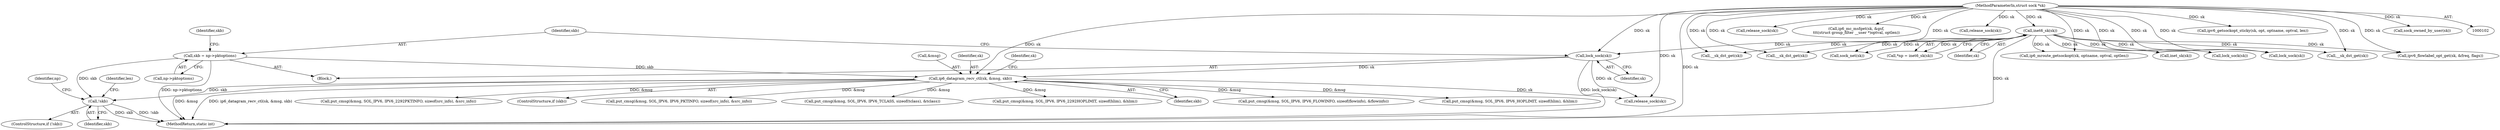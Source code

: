 digraph "0_linux_45f6fad84cc305103b28d73482b344d7f5b76f39_10@pointer" {
"1000267" [label="(Call,!skb)"];
"1000252" [label="(Call,skb = np->pktoptions)"];
"1000259" [label="(Call,ip6_datagram_recv_ctl(sk, &msg, skb))"];
"1000250" [label="(Call,lock_sock(sk))"];
"1000113" [label="(Call,inet6_sk(sk))"];
"1000103" [label="(MethodParameterIn,struct sock *sk)"];
"1000602" [label="(Call,release_sock(sk))"];
"1000414" [label="(Call,put_cmsg(&msg, SOL_IPV6, IPV6_2292PKTINFO, sizeof(src_info), &src_info))"];
"1000210" [label="(Call,ip6_mc_msfget(sk, &gsf,\n\t\t\t(struct group_filter __user *)optval, optlen))"];
"1000113" [label="(Call,inet6_sk(sk))"];
"1000723" [label="(Call,__sk_dst_get(sk))"];
"1000264" [label="(Call,release_sock(sk))"];
"1000265" [label="(Identifier,sk)"];
"1000584" [label="(Call,lock_sock(sk))"];
"1000257" [label="(ControlStructure,if (skb))"];
"1000218" [label="(Call,release_sock(sk))"];
"1000472" [label="(Identifier,len)"];
"1000925" [label="(Call,ipv6_flowlabel_opt_get(sk, &freq, flags))"];
"1000312" [label="(Call,put_cmsg(&msg, SOL_IPV6, IPV6_PKTINFO, sizeof(src_info), &src_info))"];
"1000261" [label="(Call,&msg)"];
"1000824" [label="(Call,sock_net(sk))"];
"1000806" [label="(Call,__sk_dst_get(sk))"];
"1000363" [label="(Call,put_cmsg(&msg, SOL_IPV6, IPV6_TCLASS, sizeof(tclass), &tclass))"];
"1000438" [label="(Call,put_cmsg(&msg, SOL_IPV6, IPV6_2292HOPLIMIT, sizeof(hlim), &hlim))"];
"1000254" [label="(Call,np->pktoptions)"];
"1000251" [label="(Identifier,sk)"];
"1000111" [label="(Call,*np = inet6_sk(sk))"];
"1000259" [label="(Call,ip6_datagram_recv_ctl(sk, &msg, skb))"];
"1000253" [label="(Identifier,skb)"];
"1000489" [label="(Call,__sk_dst_get(sk))"];
"1001039" [label="(MethodReturn,static int)"];
"1000252" [label="(Call,skb = np->pktoptions)"];
"1000223" [label="(Block,)"];
"1000250" [label="(Call,lock_sock(sk))"];
"1000121" [label="(Call,ip6_mroute_getsockopt(sk, optname, optval, optlen))"];
"1000596" [label="(Call,ipv6_getsockopt_sticky(sk, opt, optname, optval, len))"];
"1000206" [label="(Call,lock_sock(sk))"];
"1000114" [label="(Identifier,sk)"];
"1000263" [label="(Identifier,skb)"];
"1000462" [label="(Call,put_cmsg(&msg, SOL_IPV6, IPV6_FLOWINFO, sizeof(flowinfo), &flowinfo))"];
"1000103" [label="(MethodParameterIn,struct sock *sk)"];
"1000268" [label="(Identifier,skb)"];
"1000258" [label="(Identifier,skb)"];
"1000260" [label="(Identifier,sk)"];
"1000764" [label="(Call,inet_sk(sk))"];
"1000267" [label="(Call,!skb)"];
"1000274" [label="(Identifier,np)"];
"1000336" [label="(Call,put_cmsg(&msg, SOL_IPV6, IPV6_HOPLIMIT, sizeof(hlim), &hlim))"];
"1000592" [label="(Call,sock_owned_by_user(sk))"];
"1000266" [label="(ControlStructure,if (!skb))"];
"1000267" -> "1000266"  [label="AST: "];
"1000267" -> "1000268"  [label="CFG: "];
"1000268" -> "1000267"  [label="AST: "];
"1000274" -> "1000267"  [label="CFG: "];
"1000472" -> "1000267"  [label="CFG: "];
"1000267" -> "1001039"  [label="DDG: skb"];
"1000267" -> "1001039"  [label="DDG: !skb"];
"1000252" -> "1000267"  [label="DDG: skb"];
"1000259" -> "1000267"  [label="DDG: skb"];
"1000252" -> "1000223"  [label="AST: "];
"1000252" -> "1000254"  [label="CFG: "];
"1000253" -> "1000252"  [label="AST: "];
"1000254" -> "1000252"  [label="AST: "];
"1000258" -> "1000252"  [label="CFG: "];
"1000252" -> "1001039"  [label="DDG: np->pktoptions"];
"1000252" -> "1000259"  [label="DDG: skb"];
"1000259" -> "1000257"  [label="AST: "];
"1000259" -> "1000263"  [label="CFG: "];
"1000260" -> "1000259"  [label="AST: "];
"1000261" -> "1000259"  [label="AST: "];
"1000263" -> "1000259"  [label="AST: "];
"1000265" -> "1000259"  [label="CFG: "];
"1000259" -> "1001039"  [label="DDG: ip6_datagram_recv_ctl(sk, &msg, skb)"];
"1000259" -> "1001039"  [label="DDG: &msg"];
"1000250" -> "1000259"  [label="DDG: sk"];
"1000103" -> "1000259"  [label="DDG: sk"];
"1000259" -> "1000264"  [label="DDG: sk"];
"1000259" -> "1000312"  [label="DDG: &msg"];
"1000259" -> "1000336"  [label="DDG: &msg"];
"1000259" -> "1000363"  [label="DDG: &msg"];
"1000259" -> "1000414"  [label="DDG: &msg"];
"1000259" -> "1000438"  [label="DDG: &msg"];
"1000259" -> "1000462"  [label="DDG: &msg"];
"1000250" -> "1000223"  [label="AST: "];
"1000250" -> "1000251"  [label="CFG: "];
"1000251" -> "1000250"  [label="AST: "];
"1000253" -> "1000250"  [label="CFG: "];
"1000250" -> "1001039"  [label="DDG: lock_sock(sk)"];
"1000113" -> "1000250"  [label="DDG: sk"];
"1000103" -> "1000250"  [label="DDG: sk"];
"1000250" -> "1000264"  [label="DDG: sk"];
"1000113" -> "1000111"  [label="AST: "];
"1000113" -> "1000114"  [label="CFG: "];
"1000114" -> "1000113"  [label="AST: "];
"1000111" -> "1000113"  [label="CFG: "];
"1000113" -> "1001039"  [label="DDG: sk"];
"1000113" -> "1000111"  [label="DDG: sk"];
"1000103" -> "1000113"  [label="DDG: sk"];
"1000113" -> "1000121"  [label="DDG: sk"];
"1000113" -> "1000206"  [label="DDG: sk"];
"1000113" -> "1000489"  [label="DDG: sk"];
"1000113" -> "1000584"  [label="DDG: sk"];
"1000113" -> "1000723"  [label="DDG: sk"];
"1000113" -> "1000764"  [label="DDG: sk"];
"1000113" -> "1000806"  [label="DDG: sk"];
"1000113" -> "1000824"  [label="DDG: sk"];
"1000113" -> "1000925"  [label="DDG: sk"];
"1000103" -> "1000102"  [label="AST: "];
"1000103" -> "1001039"  [label="DDG: sk"];
"1000103" -> "1000121"  [label="DDG: sk"];
"1000103" -> "1000206"  [label="DDG: sk"];
"1000103" -> "1000210"  [label="DDG: sk"];
"1000103" -> "1000218"  [label="DDG: sk"];
"1000103" -> "1000264"  [label="DDG: sk"];
"1000103" -> "1000489"  [label="DDG: sk"];
"1000103" -> "1000584"  [label="DDG: sk"];
"1000103" -> "1000592"  [label="DDG: sk"];
"1000103" -> "1000596"  [label="DDG: sk"];
"1000103" -> "1000602"  [label="DDG: sk"];
"1000103" -> "1000723"  [label="DDG: sk"];
"1000103" -> "1000764"  [label="DDG: sk"];
"1000103" -> "1000806"  [label="DDG: sk"];
"1000103" -> "1000824"  [label="DDG: sk"];
"1000103" -> "1000925"  [label="DDG: sk"];
}
